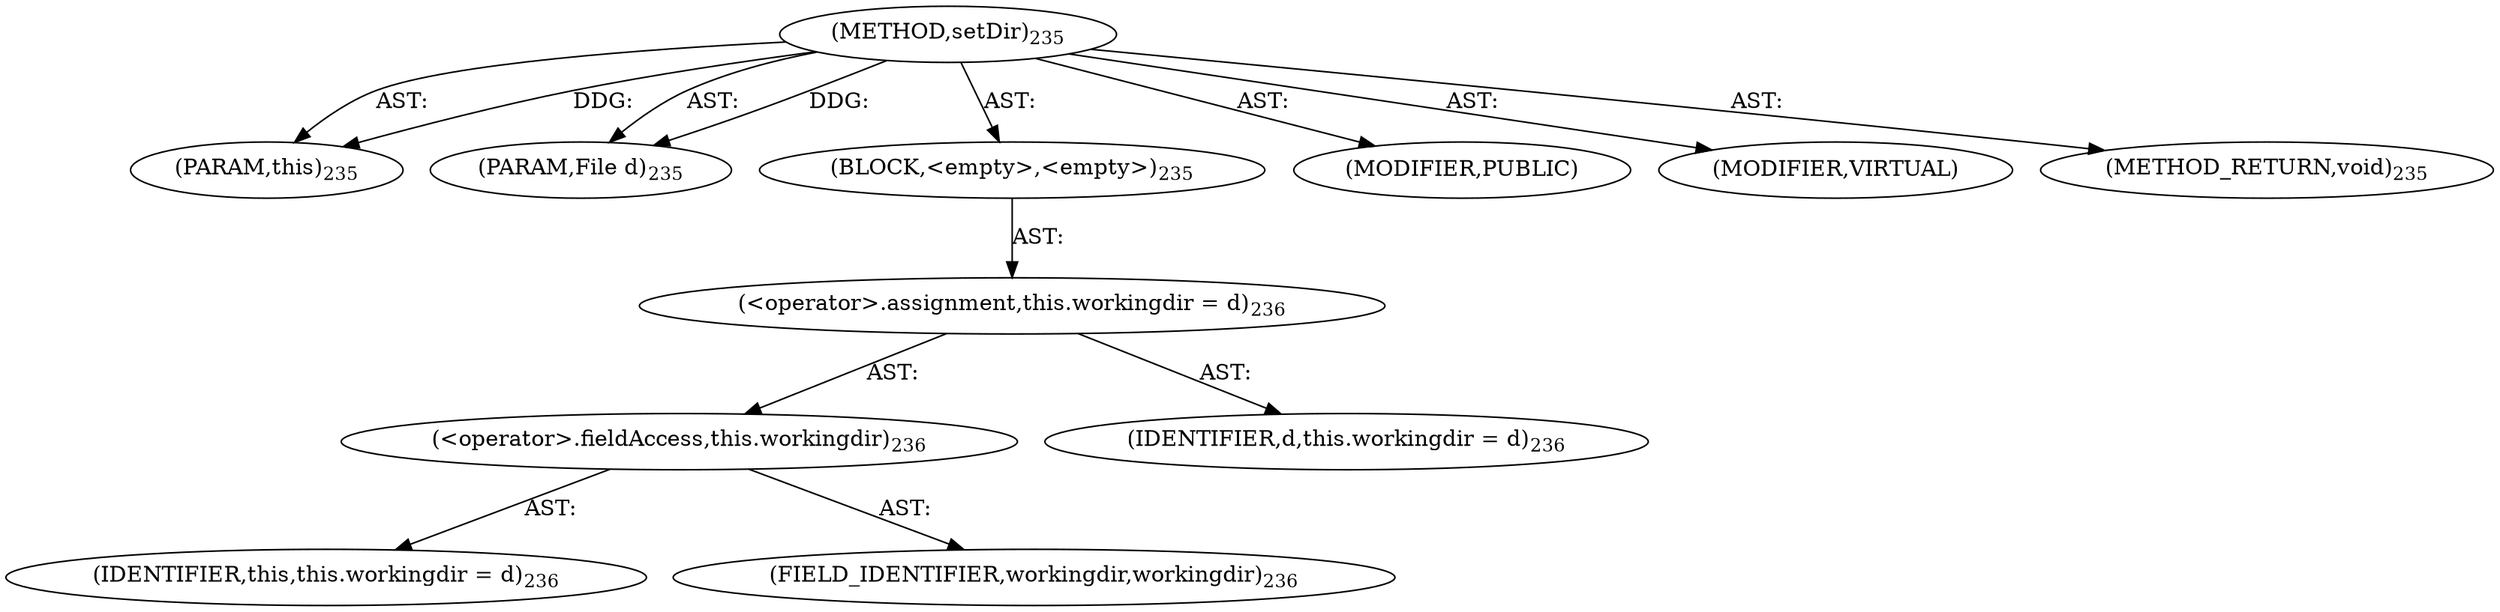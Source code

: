 digraph "setDir" {  
"111669149709" [label = <(METHOD,setDir)<SUB>235</SUB>> ]
"115964116997" [label = <(PARAM,this)<SUB>235</SUB>> ]
"115964117026" [label = <(PARAM,File d)<SUB>235</SUB>> ]
"25769803791" [label = <(BLOCK,&lt;empty&gt;,&lt;empty&gt;)<SUB>235</SUB>> ]
"30064771130" [label = <(&lt;operator&gt;.assignment,this.workingdir = d)<SUB>236</SUB>> ]
"30064771131" [label = <(&lt;operator&gt;.fieldAccess,this.workingdir)<SUB>236</SUB>> ]
"68719476744" [label = <(IDENTIFIER,this,this.workingdir = d)<SUB>236</SUB>> ]
"55834574869" [label = <(FIELD_IDENTIFIER,workingdir,workingdir)<SUB>236</SUB>> ]
"68719476806" [label = <(IDENTIFIER,d,this.workingdir = d)<SUB>236</SUB>> ]
"133143986216" [label = <(MODIFIER,PUBLIC)> ]
"133143986217" [label = <(MODIFIER,VIRTUAL)> ]
"128849018893" [label = <(METHOD_RETURN,void)<SUB>235</SUB>> ]
  "111669149709" -> "115964116997"  [ label = "AST: "] 
  "111669149709" -> "115964117026"  [ label = "AST: "] 
  "111669149709" -> "25769803791"  [ label = "AST: "] 
  "111669149709" -> "133143986216"  [ label = "AST: "] 
  "111669149709" -> "133143986217"  [ label = "AST: "] 
  "111669149709" -> "128849018893"  [ label = "AST: "] 
  "25769803791" -> "30064771130"  [ label = "AST: "] 
  "30064771130" -> "30064771131"  [ label = "AST: "] 
  "30064771130" -> "68719476806"  [ label = "AST: "] 
  "30064771131" -> "68719476744"  [ label = "AST: "] 
  "30064771131" -> "55834574869"  [ label = "AST: "] 
  "111669149709" -> "115964116997"  [ label = "DDG: "] 
  "111669149709" -> "115964117026"  [ label = "DDG: "] 
}
